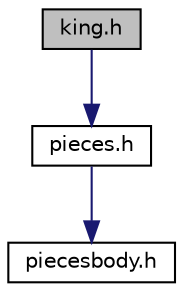 digraph "king.h"
{
  edge [fontname="Helvetica",fontsize="10",labelfontname="Helvetica",labelfontsize="10"];
  node [fontname="Helvetica",fontsize="10",shape=record];
  Node1 [label="king.h",height=0.2,width=0.4,color="black", fillcolor="grey75", style="filled", fontcolor="black"];
  Node1 -> Node2 [color="midnightblue",fontsize="10",style="solid",fontname="Helvetica"];
  Node2 [label="pieces.h",height=0.2,width=0.4,color="black", fillcolor="white", style="filled",URL="$pieces_8h.html"];
  Node2 -> Node3 [color="midnightblue",fontsize="10",style="solid",fontname="Helvetica"];
  Node3 [label="piecesbody.h",height=0.2,width=0.4,color="black", fillcolor="white", style="filled",URL="$piecesbody_8h.html"];
}
